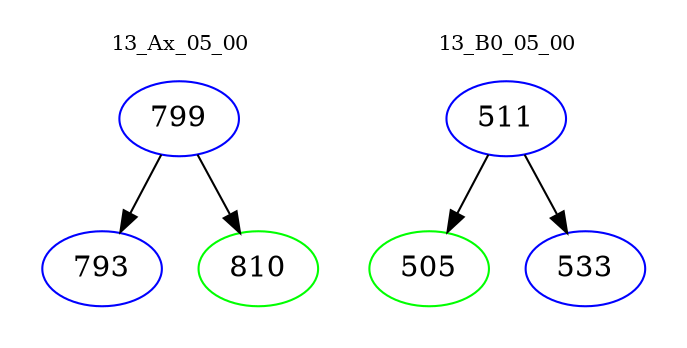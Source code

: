 digraph{
subgraph cluster_0 {
color = white
label = "13_Ax_05_00";
fontsize=10;
T0_799 [label="799", color="blue"]
T0_799 -> T0_793 [color="black"]
T0_793 [label="793", color="blue"]
T0_799 -> T0_810 [color="black"]
T0_810 [label="810", color="green"]
}
subgraph cluster_1 {
color = white
label = "13_B0_05_00";
fontsize=10;
T1_511 [label="511", color="blue"]
T1_511 -> T1_505 [color="black"]
T1_505 [label="505", color="green"]
T1_511 -> T1_533 [color="black"]
T1_533 [label="533", color="blue"]
}
}
